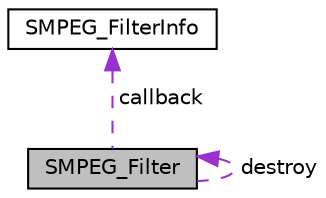 digraph "SMPEG_Filter"
{
 // LATEX_PDF_SIZE
  edge [fontname="Helvetica",fontsize="10",labelfontname="Helvetica",labelfontsize="10"];
  node [fontname="Helvetica",fontsize="10",shape=record];
  Node1 [label="SMPEG_Filter",height=0.2,width=0.4,color="black", fillcolor="grey75", style="filled", fontcolor="black",tooltip=" "];
  Node2 -> Node1 [dir="back",color="darkorchid3",fontsize="10",style="dashed",label=" callback" ,fontname="Helvetica"];
  Node2 [label="SMPEG_FilterInfo",height=0.2,width=0.4,color="black", fillcolor="white", style="filled",URL="$d1/df0/structSMPEG__FilterInfo.html",tooltip=" "];
  Node1 -> Node1 [dir="back",color="darkorchid3",fontsize="10",style="dashed",label=" destroy" ,fontname="Helvetica"];
}
